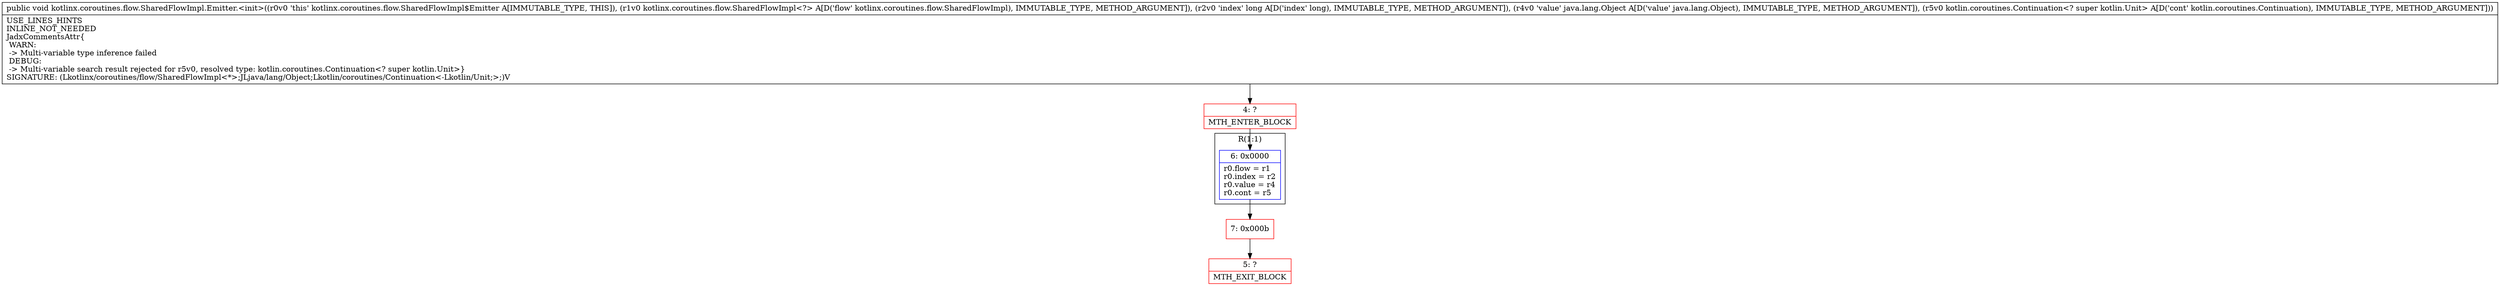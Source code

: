 digraph "CFG forkotlinx.coroutines.flow.SharedFlowImpl.Emitter.\<init\>(Lkotlinx\/coroutines\/flow\/SharedFlowImpl;JLjava\/lang\/Object;Lkotlin\/coroutines\/Continuation;)V" {
subgraph cluster_Region_1258056788 {
label = "R(1:1)";
node [shape=record,color=blue];
Node_6 [shape=record,label="{6\:\ 0x0000|r0.flow = r1\lr0.index = r2\lr0.value = r4\lr0.cont = r5\l}"];
}
Node_4 [shape=record,color=red,label="{4\:\ ?|MTH_ENTER_BLOCK\l}"];
Node_7 [shape=record,color=red,label="{7\:\ 0x000b}"];
Node_5 [shape=record,color=red,label="{5\:\ ?|MTH_EXIT_BLOCK\l}"];
MethodNode[shape=record,label="{public void kotlinx.coroutines.flow.SharedFlowImpl.Emitter.\<init\>((r0v0 'this' kotlinx.coroutines.flow.SharedFlowImpl$Emitter A[IMMUTABLE_TYPE, THIS]), (r1v0 kotlinx.coroutines.flow.SharedFlowImpl\<?\> A[D('flow' kotlinx.coroutines.flow.SharedFlowImpl), IMMUTABLE_TYPE, METHOD_ARGUMENT]), (r2v0 'index' long A[D('index' long), IMMUTABLE_TYPE, METHOD_ARGUMENT]), (r4v0 'value' java.lang.Object A[D('value' java.lang.Object), IMMUTABLE_TYPE, METHOD_ARGUMENT]), (r5v0 kotlin.coroutines.Continuation\<? super kotlin.Unit\> A[D('cont' kotlin.coroutines.Continuation), IMMUTABLE_TYPE, METHOD_ARGUMENT]))  | USE_LINES_HINTS\lINLINE_NOT_NEEDED\lJadxCommentsAttr\{\l WARN: \l \-\> Multi\-variable type inference failed\l DEBUG: \l \-\> Multi\-variable search result rejected for r5v0, resolved type: kotlin.coroutines.Continuation\<? super kotlin.Unit\>\}\lSIGNATURE: (Lkotlinx\/coroutines\/flow\/SharedFlowImpl\<*\>;JLjava\/lang\/Object;Lkotlin\/coroutines\/Continuation\<\-Lkotlin\/Unit;\>;)V\l}"];
MethodNode -> Node_4;Node_6 -> Node_7;
Node_4 -> Node_6;
Node_7 -> Node_5;
}

